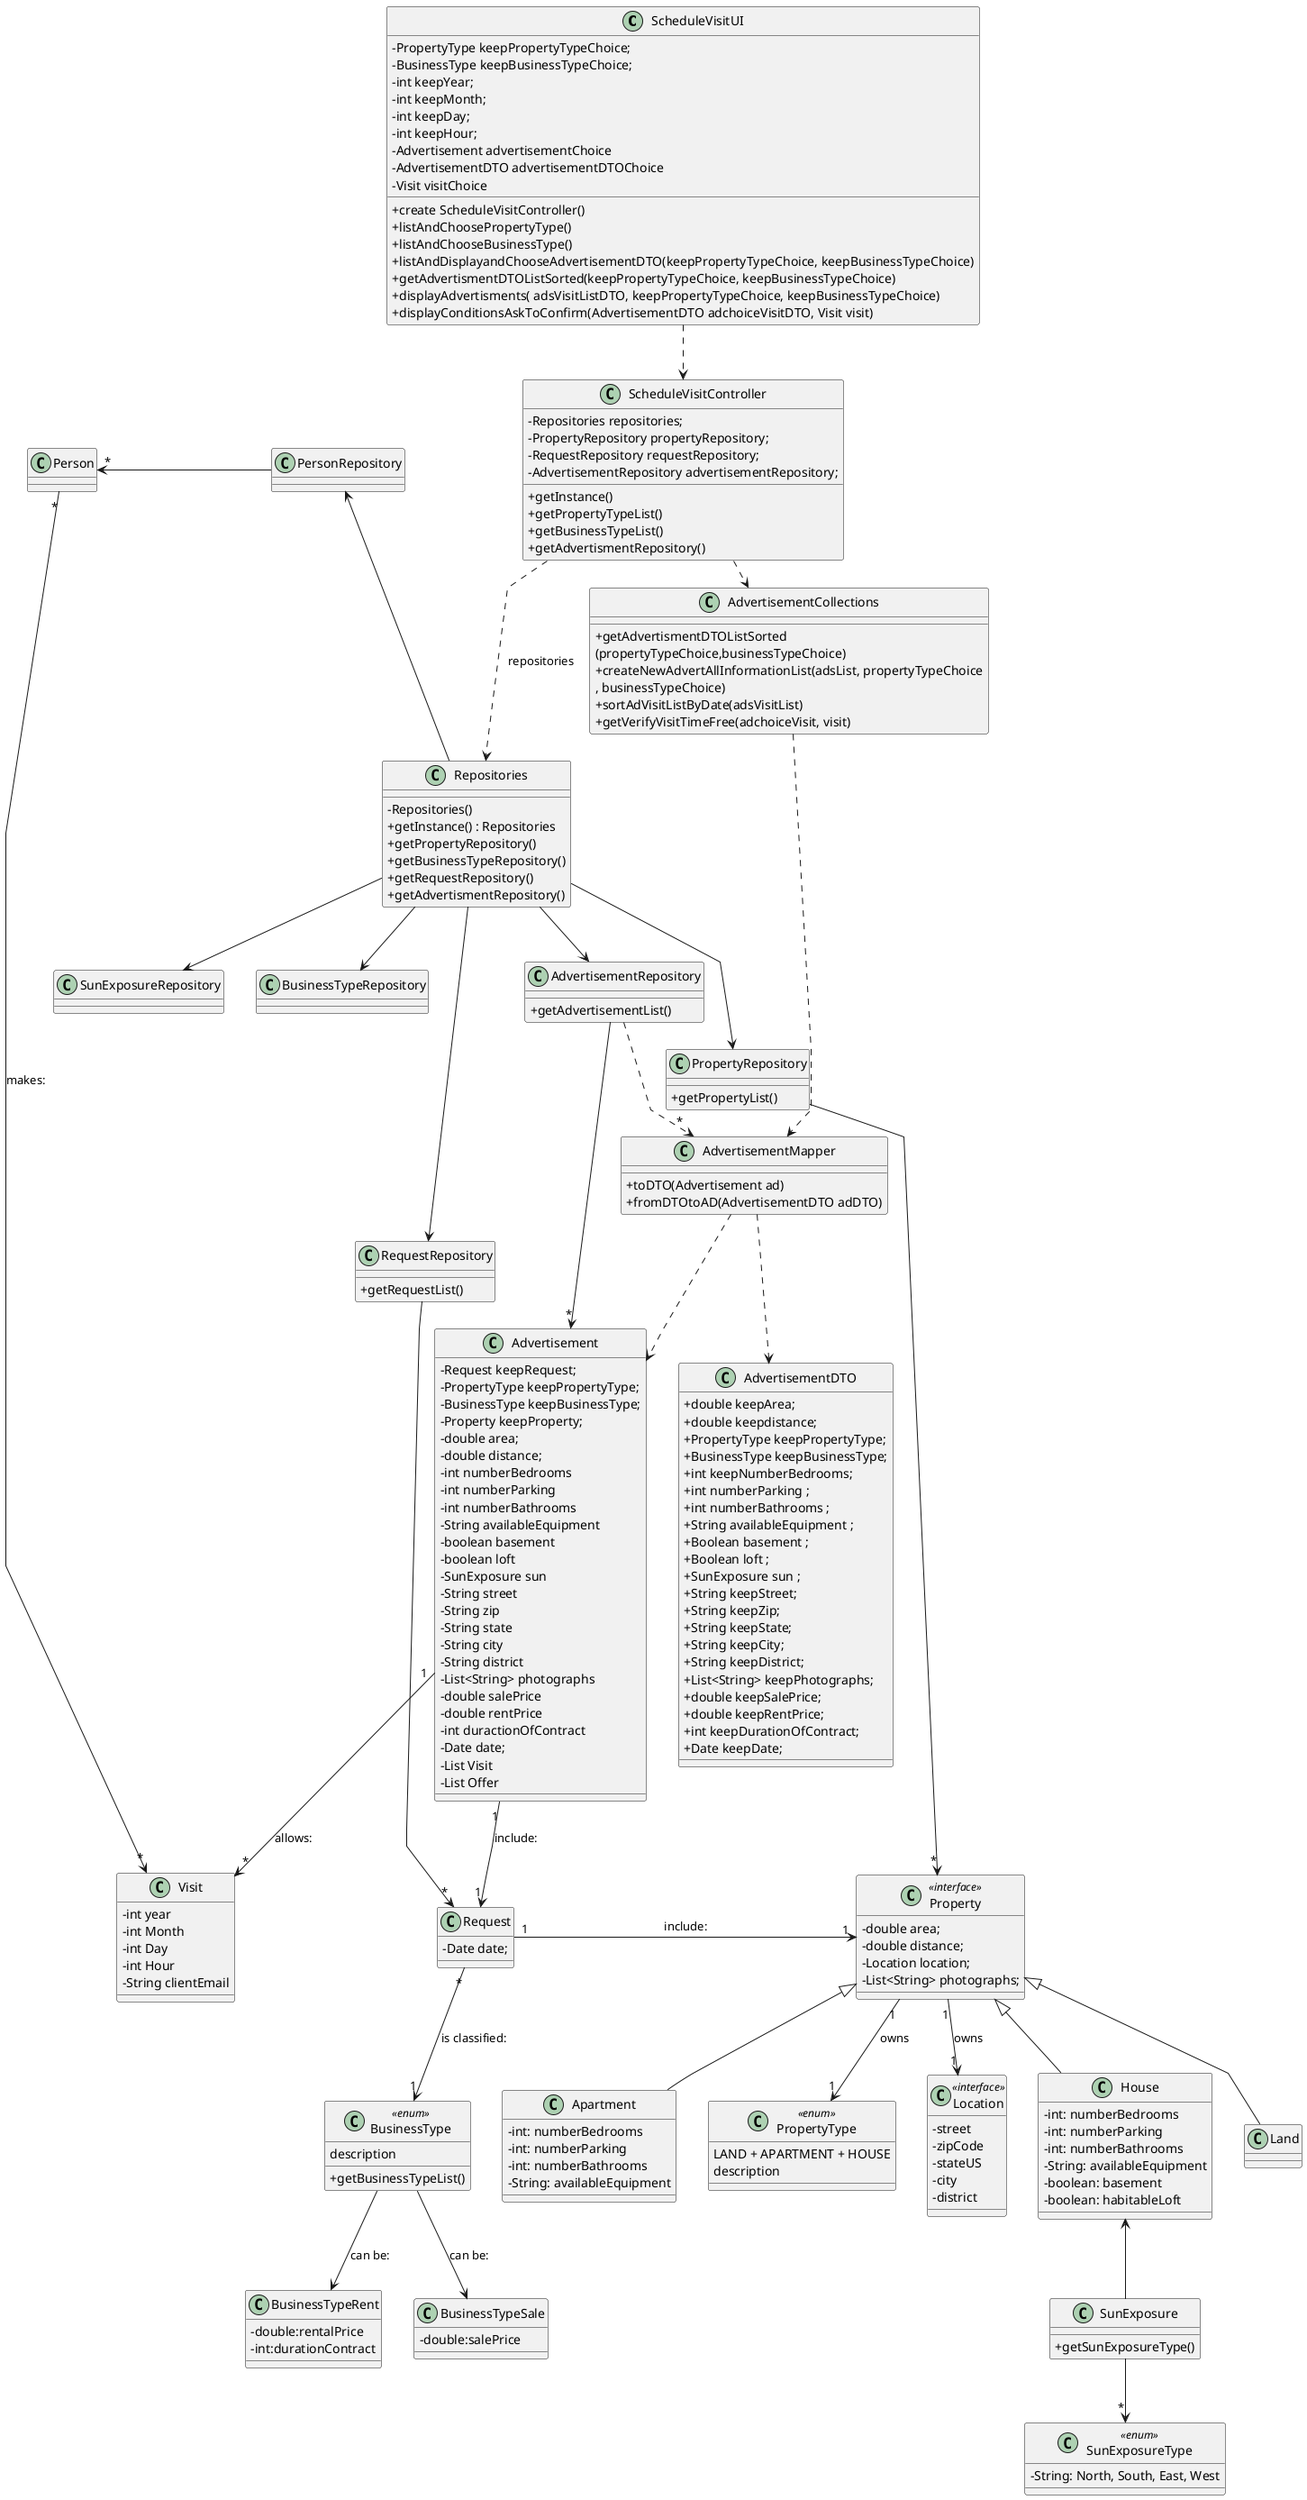 @startuml
'skinparam monochrome true
skinparam packageStyle rectangle
skinparam shadowing false
skinparam linetype polyline
'skinparam linetype orto

skinparam classAttributeIconSize 0

'left to right direction

class ScheduleVisitUI {
- PropertyType keepPropertyTypeChoice;
- BusinessType keepBusinessTypeChoice;
- int keepYear;
- int keepMonth;
- int keepDay;
- int keepHour;
- Advertisement advertisementChoice
- AdvertisementDTO advertisementDTOChoice
- Visit visitChoice
+ create ScheduleVisitController()
+ listAndChoosePropertyType()
+ listAndChooseBusinessType()
+ listAndDisplayandChooseAdvertisementDTO(keepPropertyTypeChoice, keepBusinessTypeChoice)
+ getAdvertismentDTOListSorted(keepPropertyTypeChoice, keepBusinessTypeChoice)
+ displayAdvertisments( adsVisitListDTO, keepPropertyTypeChoice, keepBusinessTypeChoice)
+ displayConditionsAskToConfirm(AdvertisementDTO adchoiceVisitDTO, Visit visit)
}

'________________________________________________________________________________________

class ScheduleVisitController {
- Repositories repositories;
- PropertyRepository propertyRepository;
- RequestRepository requestRepository;
- AdvertisementRepository advertisementRepository;
+ getInstance()
+ getPropertyTypeList()
+ getBusinessTypeList()
+ getAdvertismentRepository()
}

'________________________________________________________________________________________


class Repositories {
- Repositories()
+ getInstance() : Repositories
+ getPropertyRepository()
+ getBusinessTypeRepository()
+ getRequestRepository()
+ getAdvertismentRepository()
}
'________________________________________________________________________________________

class PropertyRepository{
+ getPropertyList()
}
class Property <<interface>>{
- double area;
- double distance;
- Location location;
- List<String> photographs;
}
class Land{
}
class Apartment{
- int: numberBedrooms
- int: numberParking
- int: numberBathrooms
- String: availableEquipment
}
class House{
- int: numberBedrooms
- int: numberParking
- int: numberBathrooms
- String: availableEquipment
- boolean: basement
- boolean: habitableLoft
}
class SunExposureType <<enum>> {
- String: North, South, East, West
}
class SunExposure {
+ getSunExposureType()
}
class PropertyType <<enum>> {
LAND + APARTMENT + HOUSE
    description
}
class Location <<interface>> {
- street
- zipCode
- stateUS
- city
- district
}
'________________________________________________________________________________________
class RequestRepository{
+ getRequestList()
}
class Request{
- Date date;
}
class BusinessType{
+ getBusinessTypeList()
}
class BusinessType <<enum>> {
    description
}
class BusinessTypeRent{
-double:rentalPrice
-int:durationContract
}
class BusinessTypeSale{
- double:salePrice
}
'________________________________________________________________________________________
class AdvertisementRepository {
+ getAdvertisementList()
}
class Advertisement {
- Request keepRequest;
- PropertyType keepPropertyType;
- BusinessType keepBusinessType;
- Property keepProperty;
- double area;
- double distance;
- int numberBedrooms
- int numberParking
- int numberBathrooms
- String availableEquipment
- boolean basement
- boolean loft
- SunExposure sun
- String street
- String zip
- String state
- String city
- String district
- List<String> photographs
- double salePrice
- double rentPrice
- int duractionOfContract
- Date date;
- List Visit
- List Offer
}
class AdvertisementMapper{
+ toDTO(Advertisement ad)
+ fromDTOtoAD(AdvertisementDTO adDTO)
}
class AdvertisementDTO{
+ double keepArea;
+ double keepdistance;
+ PropertyType keepPropertyType;
+ BusinessType keepBusinessType;
+ int keepNumberBedrooms;
+ int numberParking ;
+ int numberBathrooms ;
+ String availableEquipment ;
+ Boolean basement ;
+ Boolean loft ;
+ SunExposure sun ;
+ String keepStreet;
+ String keepZip;
+ String keepState;
+ String keepCity;
+ String keepDistrict;
+ List<String> keepPhotographs;
+ double keepSalePrice;
+ double keepRentPrice;
+ int keepDurationOfContract;
+ Date keepDate;
}

class AdvertisementCollections{
+ getAdvertismentDTOListSorted\n(propertyTypeChoice,businessTypeChoice)
+ createNewAdvertAllInformationList(adsList, propertyTypeChoice\n, businessTypeChoice)
+ sortAdVisitListByDate(adsVisitList)
+ getVerifyVisitTimeFree(adchoiceVisit, visit)
}

class Visit{
- int year
- int Month
- int Day
- int Hour
- String clientEmail
}
ScheduleVisitUI .down.> ScheduleVisitController

ScheduleVisitController .down.> Repositories: repositories

Repositories -down-> PropertyRepository
Repositories -down-> SunExposureRepository
Repositories -down-> BusinessTypeRepository
Repositories -down-> RequestRepository
Repositories -up-> PersonRepository
Repositories -down-> AdvertisementRepository

PropertyRepository -down-> "*" Property
Property "1" -down-> "1" PropertyType: owns
Property "1" -down-> "1" Location: owns
Land -up-|> Property
Apartment -up-|> Property
House -up-|> Property
SunExposure -up-> House
SunExposure --> "*" SunExposureType

RequestRepository -down-> "*" Request
Request "*"  -down-> "1" BusinessType: is classified:
Request "1"  -> "1" Property: include:
BusinessType -down-> BusinessTypeRent: can be:
BusinessType -down-> BusinessTypeSale: can be:

AdvertisementRepository -down-> "*" Advertisement
AdvertisementRepository .down.> "*" AdvertisementMapper
AdvertisementMapper .down.> AdvertisementDTO
AdvertisementMapper .down.> Advertisement

ScheduleVisitController .> AdvertisementCollections
AdvertisementCollections .> AdvertisementMapper

Advertisement "1"-->"1" Request: include:

PersonRepository -left-> "*" Person

Advertisement "1"--> "*"Visit: allows:

Person "*" --> "*" Visit: makes:

@enduml